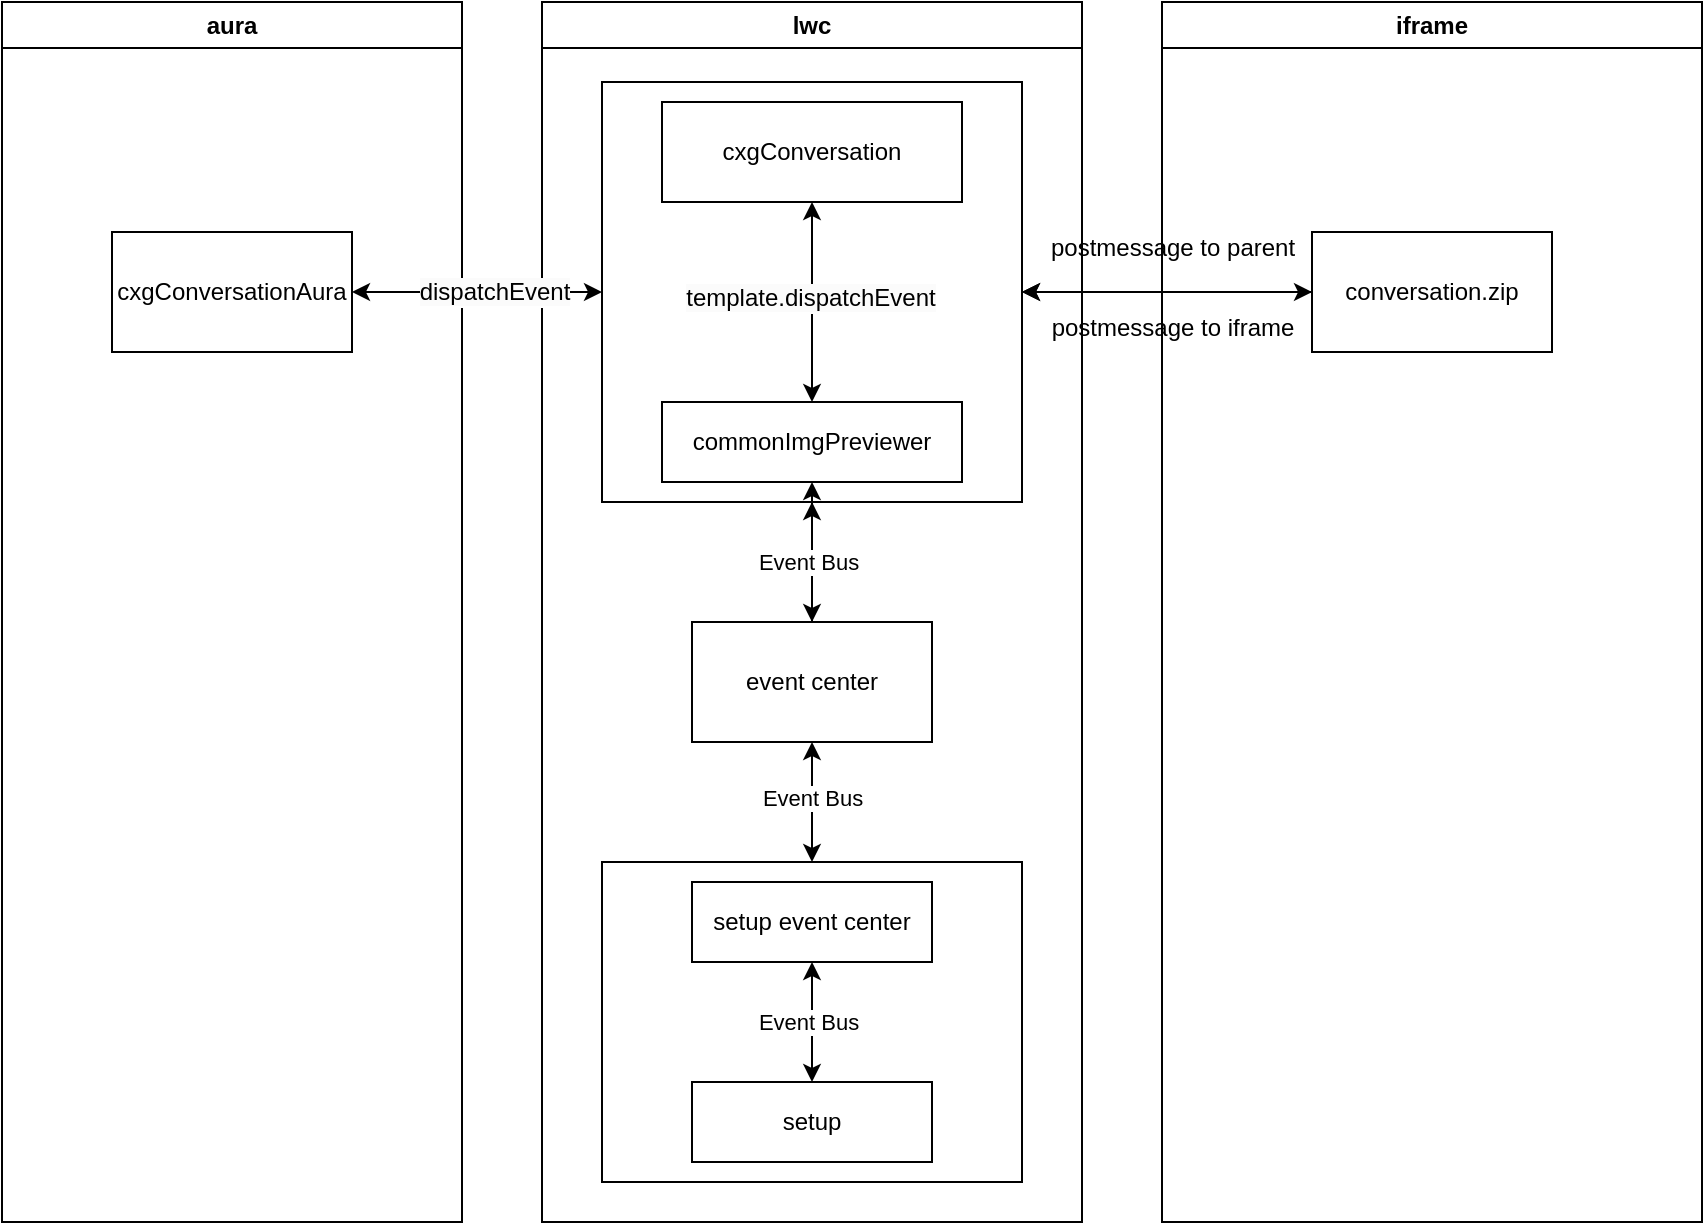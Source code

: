 <mxfile version="26.0.11">
  <diagram name="Page-1" id="z1fa_Gk1IVl4lK3N9PfQ">
    <mxGraphModel dx="2043" dy="1106" grid="1" gridSize="10" guides="1" tooltips="1" connect="1" arrows="1" fold="1" page="1" pageScale="1" pageWidth="850" pageHeight="1100" math="0" shadow="0">
      <root>
        <mxCell id="0" />
        <mxCell id="1" parent="0" />
        <mxCell id="n5_AFXnP12BJihPsbFVe-8" value="aura" style="swimlane;whiteSpace=wrap;html=1;" vertex="1" parent="1">
          <mxGeometry x="40" y="40" width="230" height="610" as="geometry" />
        </mxCell>
        <mxCell id="n5_AFXnP12BJihPsbFVe-45" value="cxgConversationAura" style="rounded=0;whiteSpace=wrap;html=1;" vertex="1" parent="n5_AFXnP12BJihPsbFVe-8">
          <mxGeometry x="55" y="115" width="120" height="60" as="geometry" />
        </mxCell>
        <mxCell id="n5_AFXnP12BJihPsbFVe-9" value="lwc" style="swimlane;whiteSpace=wrap;html=1;" vertex="1" parent="1">
          <mxGeometry x="310" y="40" width="270" height="610" as="geometry" />
        </mxCell>
        <mxCell id="n5_AFXnP12BJihPsbFVe-12" value="&lt;br&gt;&lt;br&gt;&lt;br&gt;&lt;div&gt;&lt;br&gt;&lt;br&gt;&lt;br&gt;&lt;/div&gt;" style="rounded=0;whiteSpace=wrap;html=1;" vertex="1" parent="n5_AFXnP12BJihPsbFVe-9">
          <mxGeometry x="30" y="40" width="210" height="210" as="geometry" />
        </mxCell>
        <mxCell id="n5_AFXnP12BJihPsbFVe-39" value="" style="edgeStyle=orthogonalEdgeStyle;rounded=0;orthogonalLoop=1;jettySize=auto;html=1;" edge="1" parent="n5_AFXnP12BJihPsbFVe-9" source="n5_AFXnP12BJihPsbFVe-17" target="n5_AFXnP12BJihPsbFVe-19">
          <mxGeometry relative="1" as="geometry" />
        </mxCell>
        <mxCell id="n5_AFXnP12BJihPsbFVe-40" value="Text" style="edgeLabel;html=1;align=center;verticalAlign=middle;resizable=0;points=[];" vertex="1" connectable="0" parent="n5_AFXnP12BJihPsbFVe-39">
          <mxGeometry x="-0.2" y="-8" relative="1" as="geometry">
            <mxPoint as="offset" />
          </mxGeometry>
        </mxCell>
        <mxCell id="n5_AFXnP12BJihPsbFVe-17" value="event center" style="rounded=0;whiteSpace=wrap;html=1;" vertex="1" parent="n5_AFXnP12BJihPsbFVe-9">
          <mxGeometry x="75" y="310" width="120" height="60" as="geometry" />
        </mxCell>
        <mxCell id="n5_AFXnP12BJihPsbFVe-18" value="" style="rounded=0;whiteSpace=wrap;html=1;" vertex="1" parent="n5_AFXnP12BJihPsbFVe-9">
          <mxGeometry x="30" y="430" width="210" height="160" as="geometry" />
        </mxCell>
        <mxCell id="n5_AFXnP12BJihPsbFVe-19" value="commonImgPreviewer" style="rounded=0;whiteSpace=wrap;html=1;" vertex="1" parent="n5_AFXnP12BJihPsbFVe-9">
          <mxGeometry x="60" y="200" width="150" height="40" as="geometry" />
        </mxCell>
        <mxCell id="n5_AFXnP12BJihPsbFVe-24" value="cxgConversation" style="rounded=0;whiteSpace=wrap;html=1;" vertex="1" parent="n5_AFXnP12BJihPsbFVe-9">
          <mxGeometry x="60" y="50" width="150" height="50" as="geometry" />
        </mxCell>
        <mxCell id="n5_AFXnP12BJihPsbFVe-27" value="" style="endArrow=classic;startArrow=classic;html=1;rounded=0;entryX=0.5;entryY=1;entryDx=0;entryDy=0;exitX=0.5;exitY=0;exitDx=0;exitDy=0;" edge="1" parent="n5_AFXnP12BJihPsbFVe-9" source="n5_AFXnP12BJihPsbFVe-19" target="n5_AFXnP12BJihPsbFVe-24">
          <mxGeometry width="50" height="50" relative="1" as="geometry">
            <mxPoint x="80" y="240" as="sourcePoint" />
            <mxPoint x="130" y="190" as="targetPoint" />
          </mxGeometry>
        </mxCell>
        <mxCell id="n5_AFXnP12BJihPsbFVe-33" value="&lt;span style=&quot;font-size: 12px; text-wrap-mode: wrap; background-color: rgb(251, 251, 251);&quot;&gt;template.dispatchEvent&lt;/span&gt;" style="edgeLabel;html=1;align=center;verticalAlign=middle;resizable=0;points=[];" vertex="1" connectable="0" parent="n5_AFXnP12BJihPsbFVe-27">
          <mxGeometry x="0.04" y="1" relative="1" as="geometry">
            <mxPoint as="offset" />
          </mxGeometry>
        </mxCell>
        <mxCell id="n5_AFXnP12BJihPsbFVe-35" value="" style="endArrow=classic;startArrow=classic;html=1;rounded=0;entryX=0.5;entryY=0;entryDx=0;entryDy=0;exitX=0.5;exitY=1;exitDx=0;exitDy=0;" edge="1" parent="n5_AFXnP12BJihPsbFVe-9" source="n5_AFXnP12BJihPsbFVe-12" target="n5_AFXnP12BJihPsbFVe-17">
          <mxGeometry width="50" height="50" relative="1" as="geometry">
            <mxPoint x="80" y="240" as="sourcePoint" />
            <mxPoint x="130" y="190" as="targetPoint" />
          </mxGeometry>
        </mxCell>
        <mxCell id="n5_AFXnP12BJihPsbFVe-36" value="Event Bus" style="edgeLabel;html=1;align=center;verticalAlign=middle;resizable=0;points=[];" vertex="1" connectable="0" parent="n5_AFXnP12BJihPsbFVe-35">
          <mxGeometry y="-2" relative="1" as="geometry">
            <mxPoint as="offset" />
          </mxGeometry>
        </mxCell>
        <mxCell id="n5_AFXnP12BJihPsbFVe-37" value="" style="endArrow=classic;startArrow=classic;html=1;rounded=0;exitX=0.5;exitY=0;exitDx=0;exitDy=0;entryX=0.5;entryY=1;entryDx=0;entryDy=0;" edge="1" parent="n5_AFXnP12BJihPsbFVe-9" source="n5_AFXnP12BJihPsbFVe-18" target="n5_AFXnP12BJihPsbFVe-17">
          <mxGeometry width="50" height="50" relative="1" as="geometry">
            <mxPoint x="80" y="240" as="sourcePoint" />
            <mxPoint x="135" y="380" as="targetPoint" />
          </mxGeometry>
        </mxCell>
        <mxCell id="n5_AFXnP12BJihPsbFVe-38" value="Event Bus" style="edgeLabel;html=1;align=center;verticalAlign=middle;resizable=0;points=[];" vertex="1" connectable="0" parent="n5_AFXnP12BJihPsbFVe-37">
          <mxGeometry x="0.067" relative="1" as="geometry">
            <mxPoint as="offset" />
          </mxGeometry>
        </mxCell>
        <mxCell id="n5_AFXnP12BJihPsbFVe-41" value="setup event center" style="rounded=0;whiteSpace=wrap;html=1;" vertex="1" parent="n5_AFXnP12BJihPsbFVe-9">
          <mxGeometry x="75" y="440" width="120" height="40" as="geometry" />
        </mxCell>
        <mxCell id="n5_AFXnP12BJihPsbFVe-42" value="setup" style="rounded=0;whiteSpace=wrap;html=1;" vertex="1" parent="n5_AFXnP12BJihPsbFVe-9">
          <mxGeometry x="75" y="540" width="120" height="40" as="geometry" />
        </mxCell>
        <mxCell id="n5_AFXnP12BJihPsbFVe-43" value="" style="endArrow=classic;startArrow=classic;html=1;rounded=0;entryX=0.5;entryY=0;entryDx=0;entryDy=0;" edge="1" parent="n5_AFXnP12BJihPsbFVe-9" source="n5_AFXnP12BJihPsbFVe-41" target="n5_AFXnP12BJihPsbFVe-42">
          <mxGeometry width="50" height="50" relative="1" as="geometry">
            <mxPoint x="80" y="240" as="sourcePoint" />
            <mxPoint x="130" y="190" as="targetPoint" />
          </mxGeometry>
        </mxCell>
        <mxCell id="n5_AFXnP12BJihPsbFVe-44" value="Event Bus" style="edgeLabel;html=1;align=center;verticalAlign=middle;resizable=0;points=[];" vertex="1" connectable="0" parent="n5_AFXnP12BJihPsbFVe-43">
          <mxGeometry y="-2" relative="1" as="geometry">
            <mxPoint as="offset" />
          </mxGeometry>
        </mxCell>
        <mxCell id="n5_AFXnP12BJihPsbFVe-10" value="iframe" style="swimlane;whiteSpace=wrap;html=1;" vertex="1" parent="1">
          <mxGeometry x="620" y="40" width="270" height="610" as="geometry" />
        </mxCell>
        <mxCell id="n5_AFXnP12BJihPsbFVe-11" value="conversation.zip" style="rounded=0;whiteSpace=wrap;html=1;" vertex="1" parent="n5_AFXnP12BJihPsbFVe-10">
          <mxGeometry x="75" y="115" width="120" height="60" as="geometry" />
        </mxCell>
        <mxCell id="n5_AFXnP12BJihPsbFVe-15" value="postmessage to iframe&lt;div&gt;&lt;br&gt;&lt;/div&gt;" style="text;html=1;align=center;verticalAlign=middle;resizable=0;points=[];autosize=1;strokeColor=none;fillColor=none;" vertex="1" parent="n5_AFXnP12BJihPsbFVe-10">
          <mxGeometry x="-65" y="150" width="140" height="40" as="geometry" />
        </mxCell>
        <mxCell id="n5_AFXnP12BJihPsbFVe-14" value="postmessage to parent&lt;div&gt;&lt;br&gt;&lt;/div&gt;" style="text;html=1;align=center;verticalAlign=middle;resizable=0;points=[];autosize=1;strokeColor=none;fillColor=none;" vertex="1" parent="n5_AFXnP12BJihPsbFVe-10">
          <mxGeometry x="-70" y="110" width="150" height="40" as="geometry" />
        </mxCell>
        <mxCell id="n5_AFXnP12BJihPsbFVe-13" style="edgeStyle=orthogonalEdgeStyle;rounded=0;orthogonalLoop=1;jettySize=auto;html=1;entryX=1;entryY=0.5;entryDx=0;entryDy=0;" edge="1" parent="1" source="n5_AFXnP12BJihPsbFVe-11" target="n5_AFXnP12BJihPsbFVe-12">
          <mxGeometry relative="1" as="geometry" />
        </mxCell>
        <mxCell id="n5_AFXnP12BJihPsbFVe-16" value="" style="endArrow=classic;startArrow=classic;html=1;rounded=0;entryX=0;entryY=0.5;entryDx=0;entryDy=0;exitX=1;exitY=0.5;exitDx=0;exitDy=0;" edge="1" parent="1" source="n5_AFXnP12BJihPsbFVe-12" target="n5_AFXnP12BJihPsbFVe-11">
          <mxGeometry width="50" height="50" relative="1" as="geometry">
            <mxPoint x="390" y="280" as="sourcePoint" />
            <mxPoint x="440" y="230" as="targetPoint" />
          </mxGeometry>
        </mxCell>
        <mxCell id="n5_AFXnP12BJihPsbFVe-46" value="" style="endArrow=classic;startArrow=classic;html=1;rounded=0;entryX=1;entryY=0.5;entryDx=0;entryDy=0;exitX=0;exitY=0.5;exitDx=0;exitDy=0;" edge="1" parent="1" source="n5_AFXnP12BJihPsbFVe-12" target="n5_AFXnP12BJihPsbFVe-45">
          <mxGeometry width="50" height="50" relative="1" as="geometry">
            <mxPoint x="390" y="280" as="sourcePoint" />
            <mxPoint x="440" y="230" as="targetPoint" />
          </mxGeometry>
        </mxCell>
        <mxCell id="n5_AFXnP12BJihPsbFVe-47" value="&lt;span style=&quot;font-size: 12px; text-wrap-mode: wrap; background-color: rgb(251, 251, 251);&quot;&gt;dispatchEvent&lt;/span&gt;" style="edgeLabel;html=1;align=center;verticalAlign=middle;resizable=0;points=[];" vertex="1" connectable="0" parent="n5_AFXnP12BJihPsbFVe-46">
          <mxGeometry x="-0.136" relative="1" as="geometry">
            <mxPoint as="offset" />
          </mxGeometry>
        </mxCell>
      </root>
    </mxGraphModel>
  </diagram>
</mxfile>
